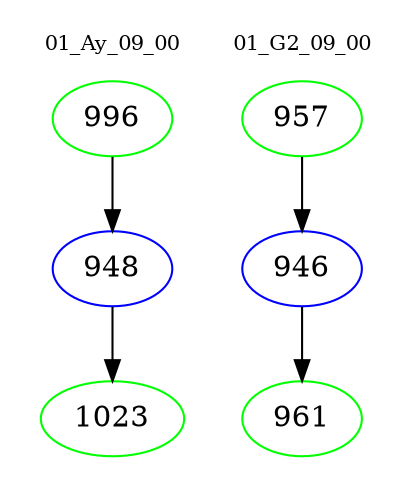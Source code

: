 digraph{
subgraph cluster_0 {
color = white
label = "01_Ay_09_00";
fontsize=10;
T0_996 [label="996", color="green"]
T0_996 -> T0_948 [color="black"]
T0_948 [label="948", color="blue"]
T0_948 -> T0_1023 [color="black"]
T0_1023 [label="1023", color="green"]
}
subgraph cluster_1 {
color = white
label = "01_G2_09_00";
fontsize=10;
T1_957 [label="957", color="green"]
T1_957 -> T1_946 [color="black"]
T1_946 [label="946", color="blue"]
T1_946 -> T1_961 [color="black"]
T1_961 [label="961", color="green"]
}
}
